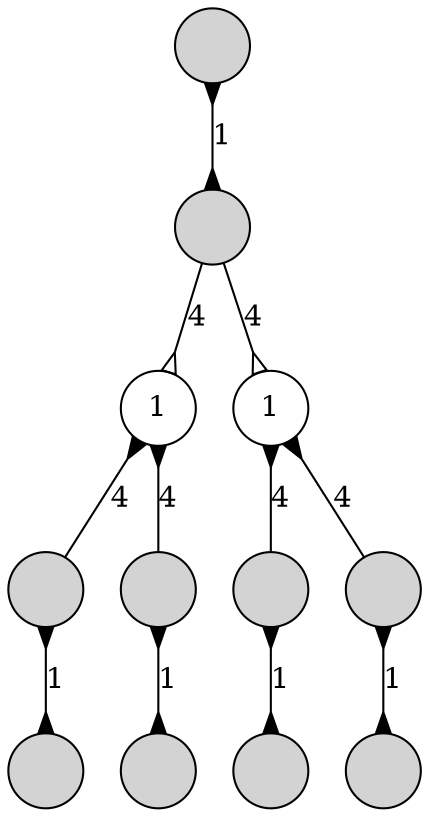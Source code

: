 digraph
{
	node [shape=circle, style=filled, label=""];
	edge [dir=both, arrowtail=none, arrowhead=none];

	n00 -> n10 [label=1, arrowtail=inv, arrowhead=inv];
	n10 -> n20 [label=4, arrowhead=oinv];
	n10 -> n21 [label=4, arrowhead=oinv];
	n20 -> n30 [label=4, arrowtail=inv];
	n20 -> n31 [label=4, arrowtail=inv];
	n21 -> n32 [label=4, arrowtail=inv];
	n21 -> n33 [label=4, arrowtail=inv];
	n30 -> n40 [label=1, arrowtail=inv, arrowhead=inv];
	n31 -> n41 [label=1, arrowtail=inv, arrowhead=inv];
	n32 -> n42 [label=1, arrowtail=inv, arrowhead=inv];
	n33 -> n43 [label=1, arrowtail=inv, arrowhead=inv];

	n20 [style=solid, label=1];
	n21 [style=solid, label=1];
}
